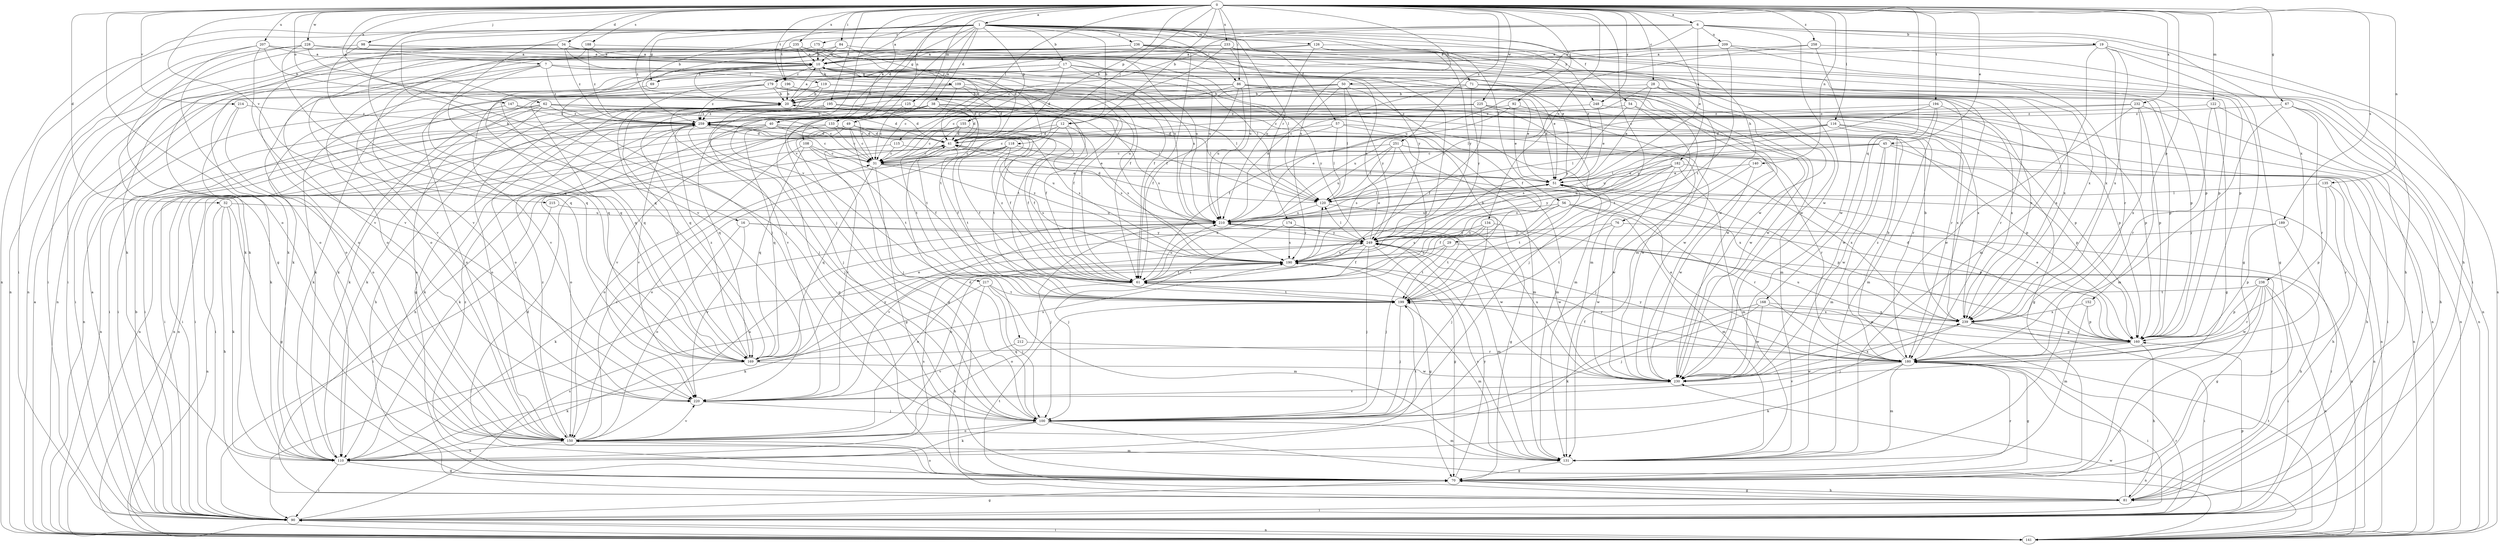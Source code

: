 strict digraph  {
0;
1;
6;
7;
10;
12;
16;
17;
19;
20;
28;
29;
31;
32;
34;
38;
40;
41;
45;
49;
50;
51;
54;
56;
57;
61;
62;
67;
69;
70;
71;
76;
81;
84;
86;
90;
92;
98;
100;
108;
109;
110;
115;
116;
118;
119;
120;
122;
125;
126;
131;
133;
134;
135;
140;
141;
147;
150;
152;
155;
160;
168;
169;
174;
175;
179;
180;
182;
188;
189;
190;
194;
195;
196;
199;
207;
209;
210;
212;
214;
215;
217;
220;
225;
228;
230;
232;
233;
235;
236;
238;
239;
248;
249;
251;
258;
259;
0 -> 1  [label=a];
0 -> 6  [label=a];
0 -> 7  [label=a];
0 -> 12  [label=b];
0 -> 28  [label=c];
0 -> 29  [label=c];
0 -> 32  [label=d];
0 -> 34  [label=d];
0 -> 45  [label=e];
0 -> 62  [label=g];
0 -> 67  [label=g];
0 -> 84  [label=i];
0 -> 86  [label=i];
0 -> 92  [label=j];
0 -> 98  [label=j];
0 -> 108  [label=k];
0 -> 115  [label=l];
0 -> 116  [label=l];
0 -> 118  [label=l];
0 -> 122  [label=m];
0 -> 125  [label=m];
0 -> 133  [label=n];
0 -> 134  [label=n];
0 -> 135  [label=n];
0 -> 140  [label=n];
0 -> 147  [label=o];
0 -> 150  [label=o];
0 -> 152  [label=p];
0 -> 155  [label=p];
0 -> 168  [label=q];
0 -> 182  [label=s];
0 -> 188  [label=s];
0 -> 189  [label=s];
0 -> 190  [label=s];
0 -> 194  [label=t];
0 -> 195  [label=t];
0 -> 196  [label=t];
0 -> 207  [label=u];
0 -> 212  [label=v];
0 -> 214  [label=v];
0 -> 215  [label=v];
0 -> 225  [label=w];
0 -> 228  [label=w];
0 -> 232  [label=x];
0 -> 233  [label=x];
0 -> 235  [label=x];
0 -> 248  [label=y];
0 -> 251  [label=z];
0 -> 258  [label=z];
1 -> 10  [label=a];
1 -> 12  [label=b];
1 -> 16  [label=b];
1 -> 17  [label=b];
1 -> 38  [label=d];
1 -> 40  [label=d];
1 -> 49  [label=e];
1 -> 54  [label=f];
1 -> 56  [label=f];
1 -> 57  [label=f];
1 -> 69  [label=g];
1 -> 71  [label=h];
1 -> 76  [label=h];
1 -> 86  [label=i];
1 -> 90  [label=i];
1 -> 100  [label=j];
1 -> 126  [label=m];
1 -> 141  [label=n];
1 -> 155  [label=p];
1 -> 169  [label=q];
1 -> 174  [label=r];
1 -> 175  [label=r];
1 -> 196  [label=t];
1 -> 217  [label=v];
1 -> 236  [label=x];
1 -> 248  [label=y];
1 -> 259  [label=z];
6 -> 19  [label=b];
6 -> 20  [label=b];
6 -> 31  [label=c];
6 -> 50  [label=e];
6 -> 51  [label=e];
6 -> 81  [label=h];
6 -> 209  [label=u];
6 -> 220  [label=v];
6 -> 230  [label=w];
6 -> 238  [label=x];
7 -> 61  [label=f];
7 -> 119  [label=l];
7 -> 150  [label=o];
7 -> 169  [label=q];
7 -> 199  [label=t];
7 -> 220  [label=v];
7 -> 259  [label=z];
10 -> 109  [label=k];
10 -> 110  [label=k];
10 -> 120  [label=l];
10 -> 131  [label=m];
10 -> 160  [label=p];
10 -> 169  [label=q];
10 -> 179  [label=r];
10 -> 239  [label=x];
12 -> 41  [label=d];
12 -> 61  [label=f];
12 -> 81  [label=h];
12 -> 190  [label=s];
12 -> 199  [label=t];
16 -> 150  [label=o];
16 -> 220  [label=v];
16 -> 230  [label=w];
16 -> 249  [label=y];
17 -> 41  [label=d];
17 -> 51  [label=e];
17 -> 69  [label=g];
17 -> 141  [label=n];
17 -> 179  [label=r];
17 -> 210  [label=u];
17 -> 249  [label=y];
19 -> 10  [label=a];
19 -> 69  [label=g];
19 -> 70  [label=g];
19 -> 131  [label=m];
19 -> 141  [label=n];
19 -> 180  [label=r];
19 -> 239  [label=x];
20 -> 10  [label=a];
20 -> 81  [label=h];
20 -> 90  [label=i];
20 -> 131  [label=m];
20 -> 150  [label=o];
20 -> 169  [label=q];
20 -> 239  [label=x];
20 -> 259  [label=z];
28 -> 20  [label=b];
28 -> 51  [label=e];
28 -> 120  [label=l];
28 -> 131  [label=m];
28 -> 180  [label=r];
29 -> 81  [label=h];
29 -> 100  [label=j];
29 -> 190  [label=s];
29 -> 199  [label=t];
31 -> 51  [label=e];
31 -> 70  [label=g];
31 -> 169  [label=q];
31 -> 190  [label=s];
31 -> 239  [label=x];
32 -> 70  [label=g];
32 -> 81  [label=h];
32 -> 110  [label=k];
32 -> 141  [label=n];
32 -> 210  [label=u];
34 -> 10  [label=a];
34 -> 41  [label=d];
34 -> 90  [label=i];
34 -> 150  [label=o];
34 -> 230  [label=w];
34 -> 259  [label=z];
38 -> 41  [label=d];
38 -> 70  [label=g];
38 -> 90  [label=i];
38 -> 120  [label=l];
38 -> 160  [label=p];
38 -> 169  [label=q];
38 -> 190  [label=s];
38 -> 259  [label=z];
40 -> 31  [label=c];
40 -> 41  [label=d];
40 -> 90  [label=i];
40 -> 150  [label=o];
40 -> 169  [label=q];
40 -> 190  [label=s];
41 -> 31  [label=c];
41 -> 51  [label=e];
41 -> 61  [label=f];
41 -> 110  [label=k];
45 -> 31  [label=c];
45 -> 81  [label=h];
45 -> 120  [label=l];
45 -> 131  [label=m];
45 -> 160  [label=p];
45 -> 210  [label=u];
45 -> 230  [label=w];
49 -> 31  [label=c];
49 -> 41  [label=d];
49 -> 61  [label=f];
49 -> 70  [label=g];
49 -> 90  [label=i];
49 -> 100  [label=j];
49 -> 141  [label=n];
49 -> 230  [label=w];
50 -> 20  [label=b];
50 -> 61  [label=f];
50 -> 110  [label=k];
50 -> 120  [label=l];
50 -> 169  [label=q];
50 -> 210  [label=u];
50 -> 239  [label=x];
50 -> 249  [label=y];
51 -> 120  [label=l];
51 -> 141  [label=n];
51 -> 160  [label=p];
51 -> 199  [label=t];
54 -> 199  [label=t];
54 -> 230  [label=w];
54 -> 249  [label=y];
54 -> 259  [label=z];
56 -> 61  [label=f];
56 -> 131  [label=m];
56 -> 160  [label=p];
56 -> 180  [label=r];
56 -> 190  [label=s];
56 -> 210  [label=u];
57 -> 31  [label=c];
57 -> 41  [label=d];
57 -> 120  [label=l];
57 -> 131  [label=m];
57 -> 160  [label=p];
61 -> 51  [label=e];
61 -> 150  [label=o];
61 -> 190  [label=s];
61 -> 199  [label=t];
61 -> 210  [label=u];
61 -> 259  [label=z];
62 -> 31  [label=c];
62 -> 41  [label=d];
62 -> 61  [label=f];
62 -> 90  [label=i];
62 -> 110  [label=k];
62 -> 120  [label=l];
62 -> 141  [label=n];
62 -> 150  [label=o];
62 -> 259  [label=z];
67 -> 81  [label=h];
67 -> 131  [label=m];
67 -> 141  [label=n];
67 -> 180  [label=r];
67 -> 259  [label=z];
69 -> 169  [label=q];
70 -> 41  [label=d];
70 -> 81  [label=h];
70 -> 150  [label=o];
70 -> 180  [label=r];
70 -> 249  [label=y];
70 -> 259  [label=z];
71 -> 20  [label=b];
71 -> 31  [label=c];
71 -> 141  [label=n];
71 -> 180  [label=r];
71 -> 220  [label=v];
71 -> 230  [label=w];
71 -> 249  [label=y];
76 -> 141  [label=n];
76 -> 199  [label=t];
76 -> 230  [label=w];
76 -> 249  [label=y];
81 -> 70  [label=g];
81 -> 90  [label=i];
81 -> 180  [label=r];
81 -> 199  [label=t];
81 -> 249  [label=y];
84 -> 10  [label=a];
84 -> 100  [label=j];
84 -> 110  [label=k];
84 -> 210  [label=u];
84 -> 239  [label=x];
86 -> 20  [label=b];
86 -> 31  [label=c];
86 -> 51  [label=e];
86 -> 61  [label=f];
86 -> 150  [label=o];
86 -> 160  [label=p];
86 -> 210  [label=u];
86 -> 230  [label=w];
90 -> 10  [label=a];
90 -> 20  [label=b];
90 -> 70  [label=g];
90 -> 141  [label=n];
90 -> 160  [label=p];
90 -> 180  [label=r];
90 -> 190  [label=s];
92 -> 51  [label=e];
92 -> 61  [label=f];
92 -> 230  [label=w];
92 -> 259  [label=z];
98 -> 10  [label=a];
98 -> 141  [label=n];
98 -> 169  [label=q];
98 -> 249  [label=y];
100 -> 41  [label=d];
100 -> 110  [label=k];
100 -> 131  [label=m];
100 -> 141  [label=n];
100 -> 150  [label=o];
108 -> 31  [label=c];
108 -> 61  [label=f];
108 -> 150  [label=o];
108 -> 169  [label=q];
108 -> 199  [label=t];
109 -> 20  [label=b];
109 -> 31  [label=c];
109 -> 41  [label=d];
109 -> 110  [label=k];
109 -> 210  [label=u];
109 -> 249  [label=y];
110 -> 70  [label=g];
110 -> 90  [label=i];
110 -> 190  [label=s];
115 -> 31  [label=c];
115 -> 141  [label=n];
115 -> 220  [label=v];
116 -> 41  [label=d];
116 -> 70  [label=g];
116 -> 90  [label=i];
116 -> 120  [label=l];
116 -> 190  [label=s];
116 -> 239  [label=x];
118 -> 31  [label=c];
118 -> 51  [label=e];
118 -> 61  [label=f];
118 -> 90  [label=i];
118 -> 150  [label=o];
118 -> 199  [label=t];
118 -> 210  [label=u];
119 -> 20  [label=b];
119 -> 90  [label=i];
119 -> 100  [label=j];
119 -> 120  [label=l];
119 -> 180  [label=r];
120 -> 41  [label=d];
120 -> 70  [label=g];
120 -> 210  [label=u];
122 -> 70  [label=g];
122 -> 90  [label=i];
122 -> 180  [label=r];
122 -> 259  [label=z];
125 -> 31  [label=c];
125 -> 199  [label=t];
125 -> 259  [label=z];
126 -> 10  [label=a];
126 -> 51  [label=e];
126 -> 150  [label=o];
126 -> 160  [label=p];
126 -> 210  [label=u];
126 -> 249  [label=y];
131 -> 70  [label=g];
131 -> 190  [label=s];
133 -> 31  [label=c];
133 -> 41  [label=d];
133 -> 61  [label=f];
133 -> 141  [label=n];
133 -> 220  [label=v];
134 -> 100  [label=j];
134 -> 150  [label=o];
134 -> 190  [label=s];
134 -> 230  [label=w];
134 -> 249  [label=y];
135 -> 81  [label=h];
135 -> 120  [label=l];
135 -> 160  [label=p];
135 -> 180  [label=r];
140 -> 51  [label=e];
140 -> 100  [label=j];
140 -> 230  [label=w];
141 -> 10  [label=a];
141 -> 90  [label=i];
141 -> 199  [label=t];
141 -> 230  [label=w];
147 -> 31  [label=c];
147 -> 110  [label=k];
147 -> 259  [label=z];
150 -> 31  [label=c];
150 -> 110  [label=k];
150 -> 131  [label=m];
150 -> 199  [label=t];
150 -> 210  [label=u];
150 -> 220  [label=v];
150 -> 259  [label=z];
152 -> 131  [label=m];
152 -> 160  [label=p];
152 -> 239  [label=x];
155 -> 31  [label=c];
155 -> 41  [label=d];
155 -> 131  [label=m];
155 -> 141  [label=n];
155 -> 199  [label=t];
160 -> 41  [label=d];
160 -> 51  [label=e];
160 -> 81  [label=h];
160 -> 169  [label=q];
160 -> 180  [label=r];
160 -> 210  [label=u];
168 -> 100  [label=j];
168 -> 110  [label=k];
168 -> 160  [label=p];
168 -> 230  [label=w];
168 -> 239  [label=x];
169 -> 51  [label=e];
169 -> 110  [label=k];
169 -> 190  [label=s];
169 -> 230  [label=w];
169 -> 249  [label=y];
169 -> 259  [label=z];
174 -> 100  [label=j];
174 -> 190  [label=s];
174 -> 249  [label=y];
175 -> 10  [label=a];
175 -> 61  [label=f];
175 -> 110  [label=k];
179 -> 20  [label=b];
179 -> 41  [label=d];
179 -> 51  [label=e];
179 -> 169  [label=q];
179 -> 199  [label=t];
179 -> 220  [label=v];
179 -> 259  [label=z];
180 -> 20  [label=b];
180 -> 51  [label=e];
180 -> 61  [label=f];
180 -> 70  [label=g];
180 -> 90  [label=i];
180 -> 110  [label=k];
180 -> 131  [label=m];
180 -> 220  [label=v];
180 -> 230  [label=w];
180 -> 249  [label=y];
180 -> 259  [label=z];
182 -> 51  [label=e];
182 -> 131  [label=m];
182 -> 190  [label=s];
182 -> 210  [label=u];
182 -> 230  [label=w];
182 -> 239  [label=x];
182 -> 249  [label=y];
188 -> 10  [label=a];
188 -> 210  [label=u];
188 -> 220  [label=v];
188 -> 259  [label=z];
189 -> 90  [label=i];
189 -> 160  [label=p];
189 -> 249  [label=y];
190 -> 61  [label=f];
190 -> 70  [label=g];
190 -> 90  [label=i];
190 -> 120  [label=l];
190 -> 180  [label=r];
190 -> 259  [label=z];
194 -> 131  [label=m];
194 -> 230  [label=w];
194 -> 239  [label=x];
194 -> 249  [label=y];
194 -> 259  [label=z];
195 -> 41  [label=d];
195 -> 70  [label=g];
195 -> 100  [label=j];
195 -> 160  [label=p];
195 -> 259  [label=z];
196 -> 20  [label=b];
196 -> 61  [label=f];
196 -> 150  [label=o];
196 -> 239  [label=x];
199 -> 20  [label=b];
199 -> 100  [label=j];
199 -> 131  [label=m];
199 -> 239  [label=x];
207 -> 10  [label=a];
207 -> 20  [label=b];
207 -> 70  [label=g];
207 -> 141  [label=n];
207 -> 210  [label=u];
207 -> 220  [label=v];
209 -> 10  [label=a];
209 -> 20  [label=b];
209 -> 90  [label=i];
209 -> 199  [label=t];
209 -> 239  [label=x];
210 -> 51  [label=e];
210 -> 100  [label=j];
210 -> 110  [label=k];
210 -> 199  [label=t];
210 -> 220  [label=v];
210 -> 249  [label=y];
212 -> 180  [label=r];
212 -> 220  [label=v];
214 -> 110  [label=k];
214 -> 150  [label=o];
214 -> 259  [label=z];
215 -> 90  [label=i];
215 -> 210  [label=u];
217 -> 81  [label=h];
217 -> 100  [label=j];
217 -> 110  [label=k];
217 -> 131  [label=m];
217 -> 199  [label=t];
220 -> 100  [label=j];
225 -> 31  [label=c];
225 -> 61  [label=f];
225 -> 100  [label=j];
225 -> 110  [label=k];
225 -> 160  [label=p];
225 -> 180  [label=r];
225 -> 259  [label=z];
228 -> 10  [label=a];
228 -> 90  [label=i];
228 -> 100  [label=j];
228 -> 120  [label=l];
228 -> 150  [label=o];
228 -> 169  [label=q];
230 -> 210  [label=u];
230 -> 220  [label=v];
230 -> 239  [label=x];
232 -> 141  [label=n];
232 -> 160  [label=p];
232 -> 210  [label=u];
232 -> 230  [label=w];
232 -> 239  [label=x];
232 -> 259  [label=z];
233 -> 10  [label=a];
233 -> 41  [label=d];
233 -> 81  [label=h];
233 -> 160  [label=p];
233 -> 169  [label=q];
233 -> 210  [label=u];
235 -> 10  [label=a];
235 -> 41  [label=d];
235 -> 61  [label=f];
235 -> 110  [label=k];
235 -> 220  [label=v];
235 -> 230  [label=w];
236 -> 10  [label=a];
236 -> 20  [label=b];
236 -> 51  [label=e];
236 -> 61  [label=f];
236 -> 110  [label=k];
236 -> 131  [label=m];
236 -> 150  [label=o];
236 -> 160  [label=p];
236 -> 230  [label=w];
238 -> 70  [label=g];
238 -> 90  [label=i];
238 -> 141  [label=n];
238 -> 160  [label=p];
238 -> 180  [label=r];
238 -> 199  [label=t];
238 -> 230  [label=w];
239 -> 20  [label=b];
239 -> 90  [label=i];
239 -> 100  [label=j];
239 -> 160  [label=p];
248 -> 51  [label=e];
248 -> 141  [label=n];
248 -> 259  [label=z];
249 -> 10  [label=a];
249 -> 61  [label=f];
249 -> 70  [label=g];
249 -> 100  [label=j];
249 -> 120  [label=l];
249 -> 131  [label=m];
249 -> 150  [label=o];
249 -> 190  [label=s];
251 -> 31  [label=c];
251 -> 61  [label=f];
251 -> 120  [label=l];
251 -> 141  [label=n];
251 -> 180  [label=r];
251 -> 190  [label=s];
251 -> 210  [label=u];
258 -> 10  [label=a];
258 -> 70  [label=g];
258 -> 210  [label=u];
258 -> 230  [label=w];
259 -> 41  [label=d];
259 -> 90  [label=i];
259 -> 100  [label=j];
259 -> 110  [label=k];
259 -> 141  [label=n];
259 -> 190  [label=s];
259 -> 220  [label=v];
}
